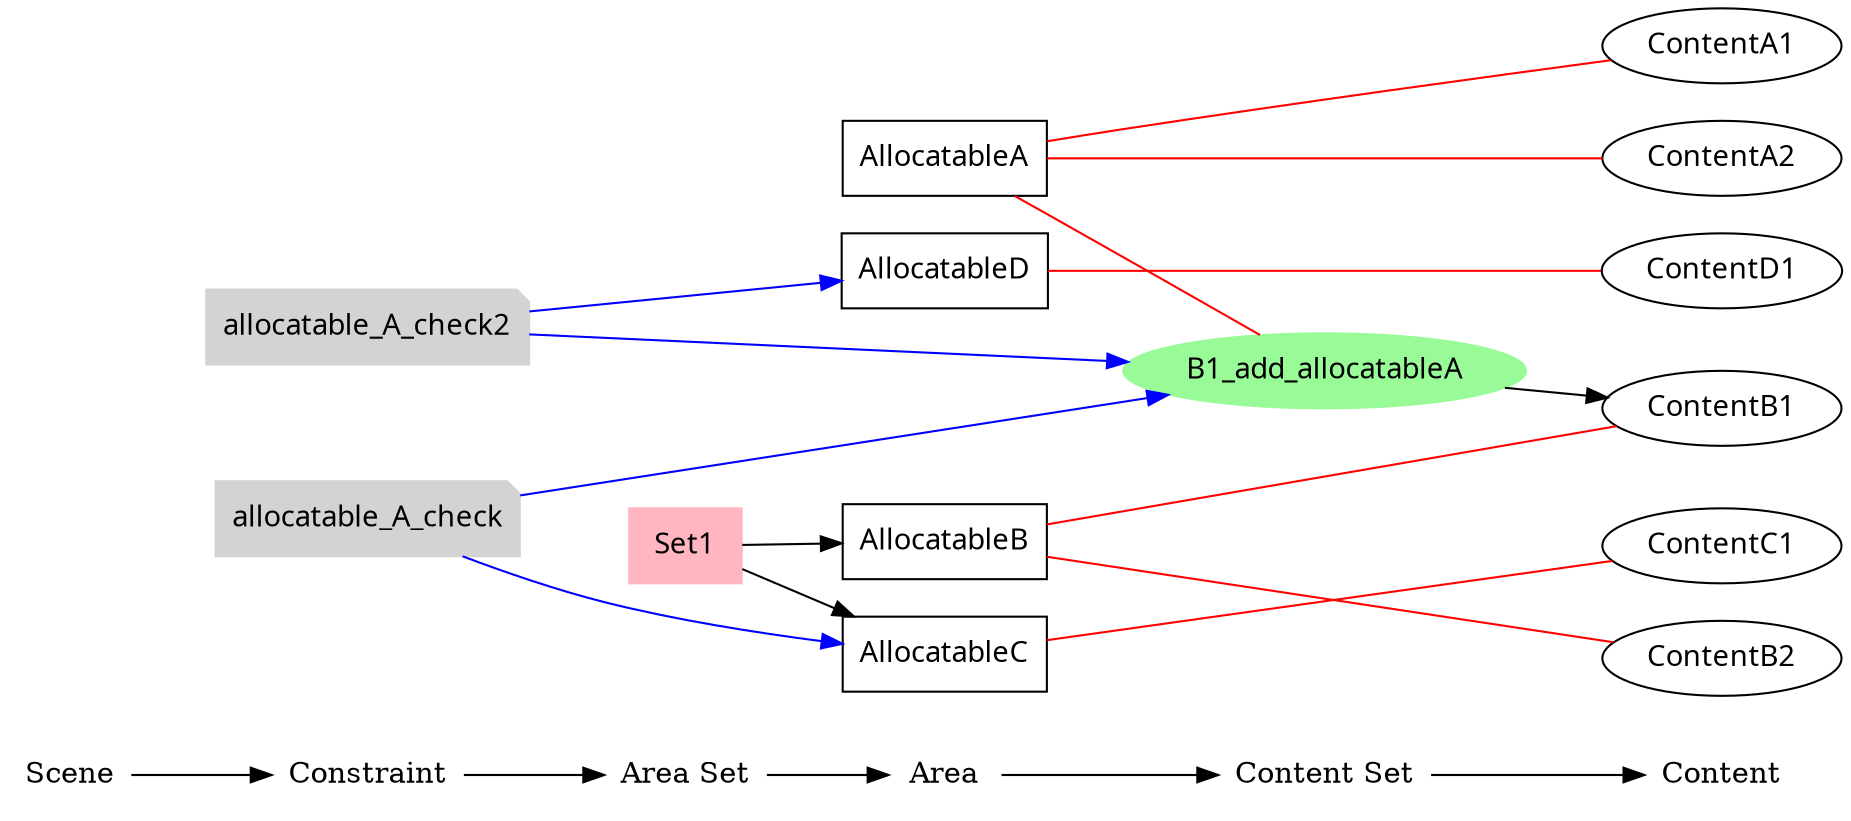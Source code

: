 digraph rule_objects_graph {
	rankdir = LR;
	charset="utf-8";
	clusterrank = global;
	
	node [shape = plaintext];
	Scene -> Constraint -> "Area Set" -> Area -> "Content Set" -> Content; 
	{ rank = same;
		node [shape = box];
		{
			Area;
			e1 [label="AllocatableA", fontname="Meiryo UI"];
			e2 [label="AllocatableB", fontname="Meiryo UI"];
			e3 [label="AllocatableC", fontname="Meiryo UI"];
			e4 [label="AllocatableD", fontname="Meiryo UI"];

		}
	}
	
	{ rank = same;
		node [shape = ellipse];
		{
			Content;
			e5 [label="ContentA1", fontname="Meiryo UI"];
			e6 [label="ContentA2", fontname="Meiryo UI"];
			e7 [label="ContentB1", fontname="Meiryo UI"];
			e8 [label="ContentB2", fontname="Meiryo UI"];
			e9 [label="ContentC1", fontname="Meiryo UI"];
			e10 [label="ContentD1", fontname="Meiryo UI"];


		}
	}
	
	{
		subgraph subareaset {
			"Area Set";
			node [shape = box, style = filled, color = lightpink];
			e11 [label="Set1", fontname="Meiryo UI"];


		}
	}
	e11 -> e2;
	e11 -> e3;


	
	{
		subgraph subcontentset {
			"Content Set";
			node [shape = ellipse, style = filled, color = palegreen];
			e12 [label="B1_add_allocatableA", fontname="Meiryo UI"];


		}
	}
	e12 -> e7;



	e1 -> e5 [dir=none, color=red];
	e1 -> e6 [dir=none, color=red];
	e2 -> e7 [dir=none, color=red];
	e2 -> e8 [dir=none, color=red];
	e3 -> e9 [dir=none, color=red];
	e4 -> e10 [dir=none, color=red];
	

	e1 -> e12 [dir=none, color=red];
	

	

	

	subgraph scene { rank = same;
		node [shape = circle, style = filled, color = lightblue];
		{
			"Scene";

		}
	}

	{ rank = same;
		node [shape = note, style = filled, color = lightgrey];
		{
			"Constraint";
			e13 [label="allocatable_A_check", fontname="Meiryo UI"];
			e14 [label="allocatable_A_check2", fontname="Meiryo UI"];
		}
	}
	
	{ rank = same;
		node [shape = note, style = filled, color = lavenderblush2];
		{
			"Constraint";
		}
	}

	{ rank = same;
		node [shape = note, style = filled, color = lightpink2];
		{
			"Constraint";
		}
	}

	e13 -> e12 [color=blue];
	e13 -> e3 [color=blue];
	e14 -> e12 [color=blue];
	e14 -> e4 [color=blue];
	

	

	
}

